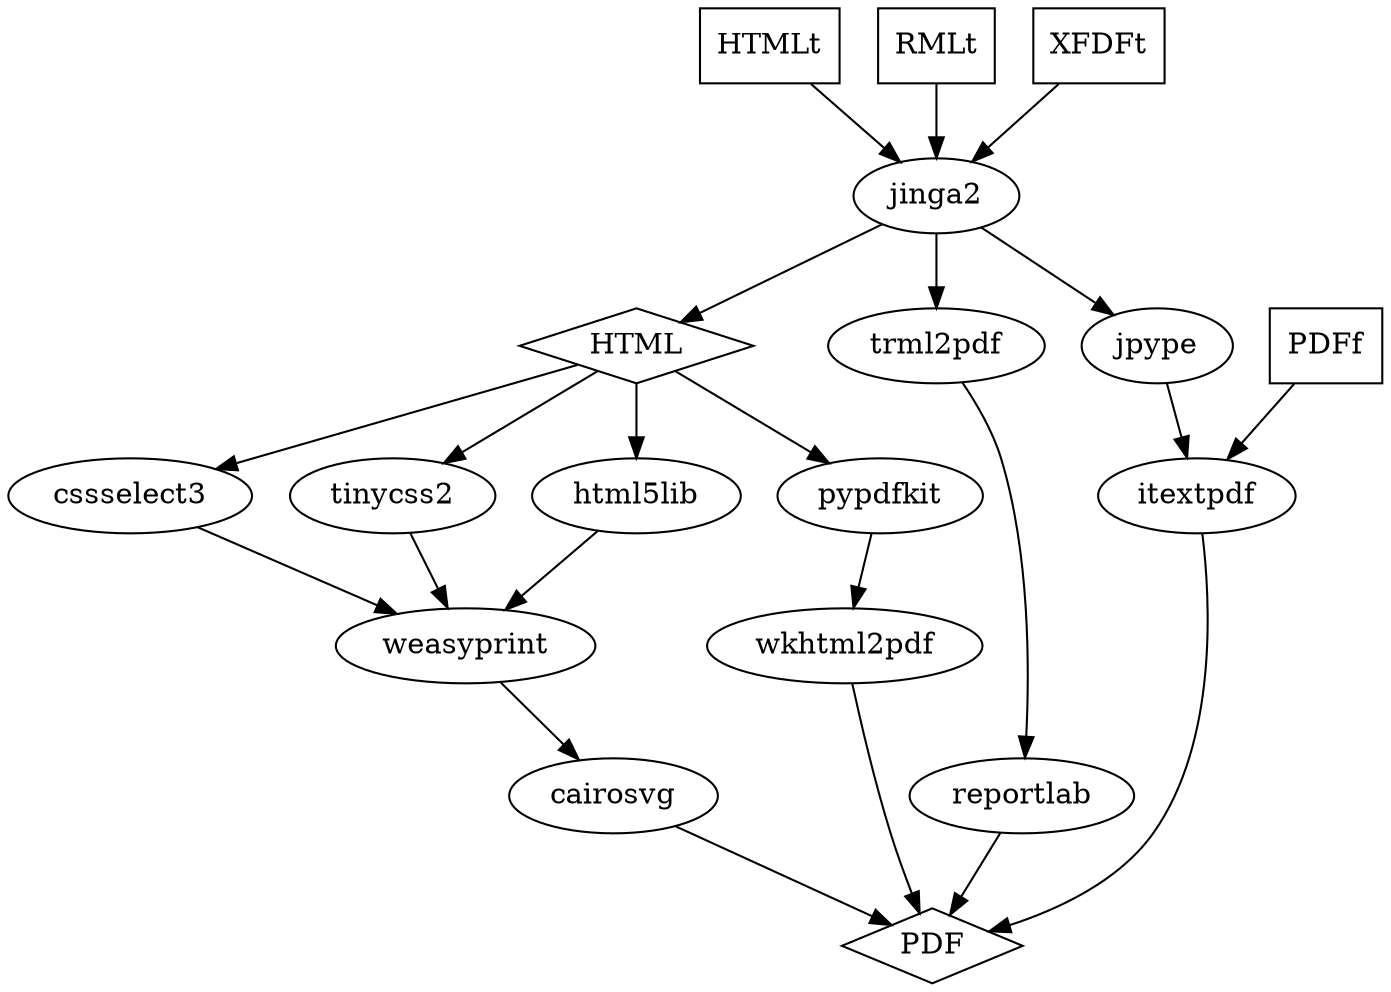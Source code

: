 // http://magjac.com/graphviz-visual-editor/
// https://dreampuf.github.io/GraphvizOnline/

digraph G {

  { node [shape="rect"] HTMLt, RMLt, XFDFt, PDFf }
  { node [shape="diamond"] HTML, PDF }

  HTMLt -> jinga2 -> HTML -> {cssselect3,tinycss2,html5lib} -> weasyprint -> {cairosvg} -> PDF;
  HTML -> pypdfkit -> wkhtml2pdf -> PDF;
  RMLt -> jinga2 -> trml2pdf -> reportlab -> PDF;
  XFDFt -> jinga2 -> jpype -> itextpdf;
  PDFf -> itextpdf -> PDF;
}